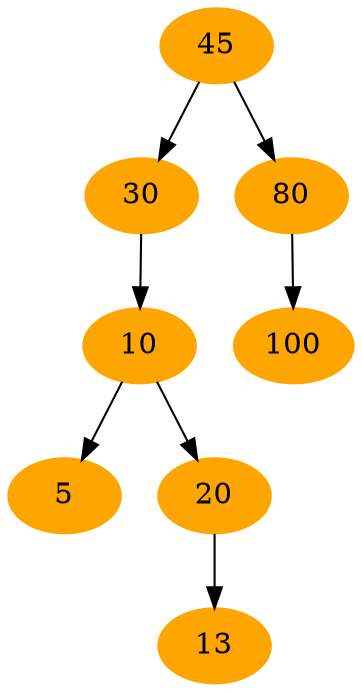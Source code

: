 digraph G { 
 node[color = "orange";style = filled]
45;
30;
45 -> 30;
80;
45 -> 80;
10;
30 -> 10;
5;
10 -> 5;
20;
10 -> 20;
13;
20 -> 13;
100;
80 -> 100;
}
